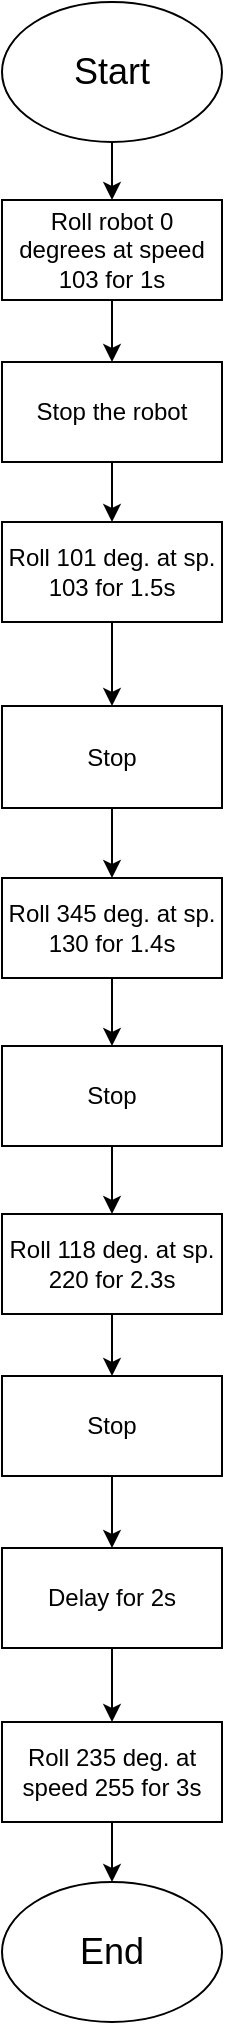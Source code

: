 <mxfile version="22.1.5" type="device">
  <diagram name="Page-1" id="PLgqfCzEskw15Cy_tcst">
    <mxGraphModel dx="1224" dy="570" grid="1" gridSize="10" guides="1" tooltips="1" connect="1" arrows="1" fold="1" page="1" pageScale="1" pageWidth="850" pageHeight="1100" math="0" shadow="0">
      <root>
        <mxCell id="0" />
        <mxCell id="1" parent="0" />
        <mxCell id="3gUPgjZcIVUjzXzliyEs-47" value="" style="edgeStyle=orthogonalEdgeStyle;rounded=0;orthogonalLoop=1;jettySize=auto;html=1;" parent="1" source="3gUPgjZcIVUjzXzliyEs-1" target="3gUPgjZcIVUjzXzliyEs-3" edge="1">
          <mxGeometry relative="1" as="geometry" />
        </mxCell>
        <mxCell id="3gUPgjZcIVUjzXzliyEs-1" value="&lt;font style=&quot;font-size: 18px;&quot;&gt;Start&lt;/font&gt;" style="ellipse;whiteSpace=wrap;html=1;" parent="1" vertex="1">
          <mxGeometry x="230" width="110" height="70" as="geometry" />
        </mxCell>
        <mxCell id="3gUPgjZcIVUjzXzliyEs-6" value="" style="edgeStyle=orthogonalEdgeStyle;rounded=0;orthogonalLoop=1;jettySize=auto;html=1;entryX=0.5;entryY=0;entryDx=0;entryDy=0;" parent="1" source="3gUPgjZcIVUjzXzliyEs-3" target="3gUPgjZcIVUjzXzliyEs-5" edge="1">
          <mxGeometry relative="1" as="geometry">
            <mxPoint x="285" y="190" as="targetPoint" />
          </mxGeometry>
        </mxCell>
        <mxCell id="3gUPgjZcIVUjzXzliyEs-3" value="Roll robot 0 degrees at speed 103 for 1s&lt;span id=&quot;docs-internal-guid-dde74d9b-7fff-6328-bd97-6ebadebe0c37&quot;&gt;&lt;/span&gt;" style="whiteSpace=wrap;html=1;" parent="1" vertex="1">
          <mxGeometry x="230" y="99" width="110" height="50" as="geometry" />
        </mxCell>
        <mxCell id="3gUPgjZcIVUjzXzliyEs-48" value="" style="edgeStyle=orthogonalEdgeStyle;rounded=0;orthogonalLoop=1;jettySize=auto;html=1;" parent="1" source="3gUPgjZcIVUjzXzliyEs-5" target="3gUPgjZcIVUjzXzliyEs-7" edge="1">
          <mxGeometry relative="1" as="geometry" />
        </mxCell>
        <mxCell id="3gUPgjZcIVUjzXzliyEs-5" value="Stop the robot" style="whiteSpace=wrap;html=1;" parent="1" vertex="1">
          <mxGeometry x="230" y="180" width="110" height="50" as="geometry" />
        </mxCell>
        <mxCell id="3gUPgjZcIVUjzXzliyEs-30" value="" style="edgeStyle=orthogonalEdgeStyle;rounded=0;orthogonalLoop=1;jettySize=auto;html=1;" parent="1" source="3gUPgjZcIVUjzXzliyEs-7" target="3gUPgjZcIVUjzXzliyEs-11" edge="1">
          <mxGeometry relative="1" as="geometry" />
        </mxCell>
        <mxCell id="3gUPgjZcIVUjzXzliyEs-7" value="Roll 101 deg. at sp. 103 for 1.5s" style="whiteSpace=wrap;html=1;" parent="1" vertex="1">
          <mxGeometry x="230" y="260" width="110" height="50" as="geometry" />
        </mxCell>
        <mxCell id="3gUPgjZcIVUjzXzliyEs-32" value="" style="edgeStyle=orthogonalEdgeStyle;rounded=0;orthogonalLoop=1;jettySize=auto;html=1;" parent="1" source="3gUPgjZcIVUjzXzliyEs-11" target="3gUPgjZcIVUjzXzliyEs-17" edge="1">
          <mxGeometry relative="1" as="geometry" />
        </mxCell>
        <mxCell id="3gUPgjZcIVUjzXzliyEs-11" value="Stop" style="whiteSpace=wrap;html=1;" parent="1" vertex="1">
          <mxGeometry x="230" y="352" width="110" height="51" as="geometry" />
        </mxCell>
        <mxCell id="3gUPgjZcIVUjzXzliyEs-35" value="" style="edgeStyle=orthogonalEdgeStyle;rounded=0;orthogonalLoop=1;jettySize=auto;html=1;" parent="1" source="3gUPgjZcIVUjzXzliyEs-13" target="3gUPgjZcIVUjzXzliyEs-34" edge="1">
          <mxGeometry relative="1" as="geometry" />
        </mxCell>
        <mxCell id="3gUPgjZcIVUjzXzliyEs-13" value="Stop" style="whiteSpace=wrap;html=1;" parent="1" vertex="1">
          <mxGeometry x="230" y="522" width="110" height="50" as="geometry" />
        </mxCell>
        <mxCell id="3gUPgjZcIVUjzXzliyEs-33" value="" style="edgeStyle=orthogonalEdgeStyle;rounded=0;orthogonalLoop=1;jettySize=auto;html=1;" parent="1" source="3gUPgjZcIVUjzXzliyEs-17" target="3gUPgjZcIVUjzXzliyEs-13" edge="1">
          <mxGeometry relative="1" as="geometry" />
        </mxCell>
        <mxCell id="3gUPgjZcIVUjzXzliyEs-17" value="Roll 345 deg. at sp. 130 for 1.4s" style="whiteSpace=wrap;html=1;" parent="1" vertex="1">
          <mxGeometry x="230" y="438" width="110" height="50" as="geometry" />
        </mxCell>
        <mxCell id="3gUPgjZcIVUjzXzliyEs-27" value="" style="edgeStyle=orthogonalEdgeStyle;rounded=0;orthogonalLoop=1;jettySize=auto;html=1;" parent="1" source="3gUPgjZcIVUjzXzliyEs-24" target="3gUPgjZcIVUjzXzliyEs-26" edge="1">
          <mxGeometry relative="1" as="geometry" />
        </mxCell>
        <mxCell id="3gUPgjZcIVUjzXzliyEs-24" value="Stop" style="whiteSpace=wrap;html=1;" parent="1" vertex="1">
          <mxGeometry x="230" y="687" width="110" height="50" as="geometry" />
        </mxCell>
        <mxCell id="3gUPgjZcIVUjzXzliyEs-39" value="" style="edgeStyle=orthogonalEdgeStyle;rounded=0;orthogonalLoop=1;jettySize=auto;html=1;" parent="1" source="3gUPgjZcIVUjzXzliyEs-26" target="3gUPgjZcIVUjzXzliyEs-38" edge="1">
          <mxGeometry relative="1" as="geometry" />
        </mxCell>
        <mxCell id="3gUPgjZcIVUjzXzliyEs-26" value="Delay for 2s" style="whiteSpace=wrap;html=1;" parent="1" vertex="1">
          <mxGeometry x="230" y="773" width="110" height="50" as="geometry" />
        </mxCell>
        <mxCell id="3gUPgjZcIVUjzXzliyEs-28" style="edgeStyle=orthogonalEdgeStyle;rounded=0;orthogonalLoop=1;jettySize=auto;html=1;exitX=0.5;exitY=1;exitDx=0;exitDy=0;" parent="1" source="3gUPgjZcIVUjzXzliyEs-3" target="3gUPgjZcIVUjzXzliyEs-3" edge="1">
          <mxGeometry relative="1" as="geometry" />
        </mxCell>
        <mxCell id="3gUPgjZcIVUjzXzliyEs-36" value="" style="edgeStyle=orthogonalEdgeStyle;rounded=0;orthogonalLoop=1;jettySize=auto;html=1;" parent="1" source="3gUPgjZcIVUjzXzliyEs-34" target="3gUPgjZcIVUjzXzliyEs-24" edge="1">
          <mxGeometry relative="1" as="geometry" />
        </mxCell>
        <mxCell id="3gUPgjZcIVUjzXzliyEs-34" value="Roll 118 deg. at sp. 220 for 2.3s" style="whiteSpace=wrap;html=1;" parent="1" vertex="1">
          <mxGeometry x="230" y="606" width="110" height="50" as="geometry" />
        </mxCell>
        <mxCell id="3gUPgjZcIVUjzXzliyEs-41" value="" style="edgeStyle=orthogonalEdgeStyle;rounded=0;orthogonalLoop=1;jettySize=auto;html=1;" parent="1" source="3gUPgjZcIVUjzXzliyEs-38" edge="1">
          <mxGeometry relative="1" as="geometry">
            <mxPoint x="285" y="940" as="targetPoint" />
          </mxGeometry>
        </mxCell>
        <mxCell id="3gUPgjZcIVUjzXzliyEs-38" value="Roll 235 deg. at speed 255 for 3s" style="whiteSpace=wrap;html=1;" parent="1" vertex="1">
          <mxGeometry x="230" y="860" width="110" height="50" as="geometry" />
        </mxCell>
        <mxCell id="3gUPgjZcIVUjzXzliyEs-46" value="&lt;font style=&quot;font-size: 18px;&quot;&gt;End&lt;/font&gt;" style="ellipse;whiteSpace=wrap;html=1;" parent="1" vertex="1">
          <mxGeometry x="230" y="940" width="110" height="70" as="geometry" />
        </mxCell>
      </root>
    </mxGraphModel>
  </diagram>
</mxfile>
